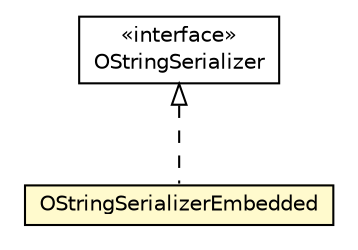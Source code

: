 #!/usr/local/bin/dot
#
# Class diagram 
# Generated by UMLGraph version R5_6-24-gf6e263 (http://www.umlgraph.org/)
#

digraph G {
	edge [fontname="Helvetica",fontsize=10,labelfontname="Helvetica",labelfontsize=10];
	node [fontname="Helvetica",fontsize=10,shape=plaintext];
	nodesep=0.25;
	ranksep=0.5;
	// com.orientechnologies.orient.core.serialization.serializer.string.OStringSerializerEmbedded
	c7346016 [label=<<table title="com.orientechnologies.orient.core.serialization.serializer.string.OStringSerializerEmbedded" border="0" cellborder="1" cellspacing="0" cellpadding="2" port="p" bgcolor="lemonChiffon" href="./OStringSerializerEmbedded.html">
		<tr><td><table border="0" cellspacing="0" cellpadding="1">
<tr><td align="center" balign="center"> OStringSerializerEmbedded </td></tr>
		</table></td></tr>
		</table>>, URL="./OStringSerializerEmbedded.html", fontname="Helvetica", fontcolor="black", fontsize=10.0];
	// com.orientechnologies.orient.core.serialization.serializer.string.OStringSerializer
	c7346017 [label=<<table title="com.orientechnologies.orient.core.serialization.serializer.string.OStringSerializer" border="0" cellborder="1" cellspacing="0" cellpadding="2" port="p" href="./OStringSerializer.html">
		<tr><td><table border="0" cellspacing="0" cellpadding="1">
<tr><td align="center" balign="center"> &#171;interface&#187; </td></tr>
<tr><td align="center" balign="center"> OStringSerializer </td></tr>
		</table></td></tr>
		</table>>, URL="./OStringSerializer.html", fontname="Helvetica", fontcolor="black", fontsize=10.0];
	//com.orientechnologies.orient.core.serialization.serializer.string.OStringSerializerEmbedded implements com.orientechnologies.orient.core.serialization.serializer.string.OStringSerializer
	c7346017:p -> c7346016:p [dir=back,arrowtail=empty,style=dashed];
}


